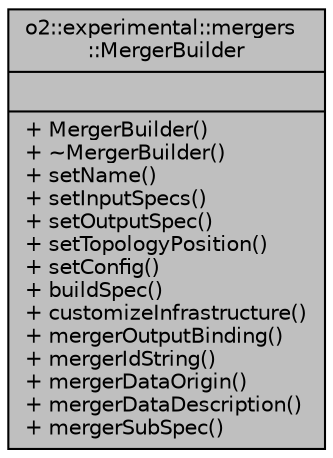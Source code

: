 digraph "o2::experimental::mergers::MergerBuilder"
{
 // INTERACTIVE_SVG=YES
  bgcolor="transparent";
  edge [fontname="Helvetica",fontsize="10",labelfontname="Helvetica",labelfontsize="10"];
  node [fontname="Helvetica",fontsize="10",shape=record];
  Node1 [label="{o2::experimental::mergers\l::MergerBuilder\n||+ MergerBuilder()\l+ ~MergerBuilder()\l+ setName()\l+ setInputSpecs()\l+ setOutputSpec()\l+ setTopologyPosition()\l+ setConfig()\l+ buildSpec()\l+ customizeInfrastructure()\l+ mergerOutputBinding()\l+ mergerIdString()\l+ mergerDataOrigin()\l+ mergerDataDescription()\l+ mergerSubSpec()\l}",height=0.2,width=0.4,color="black", fillcolor="grey75", style="filled", fontcolor="black"];
}

